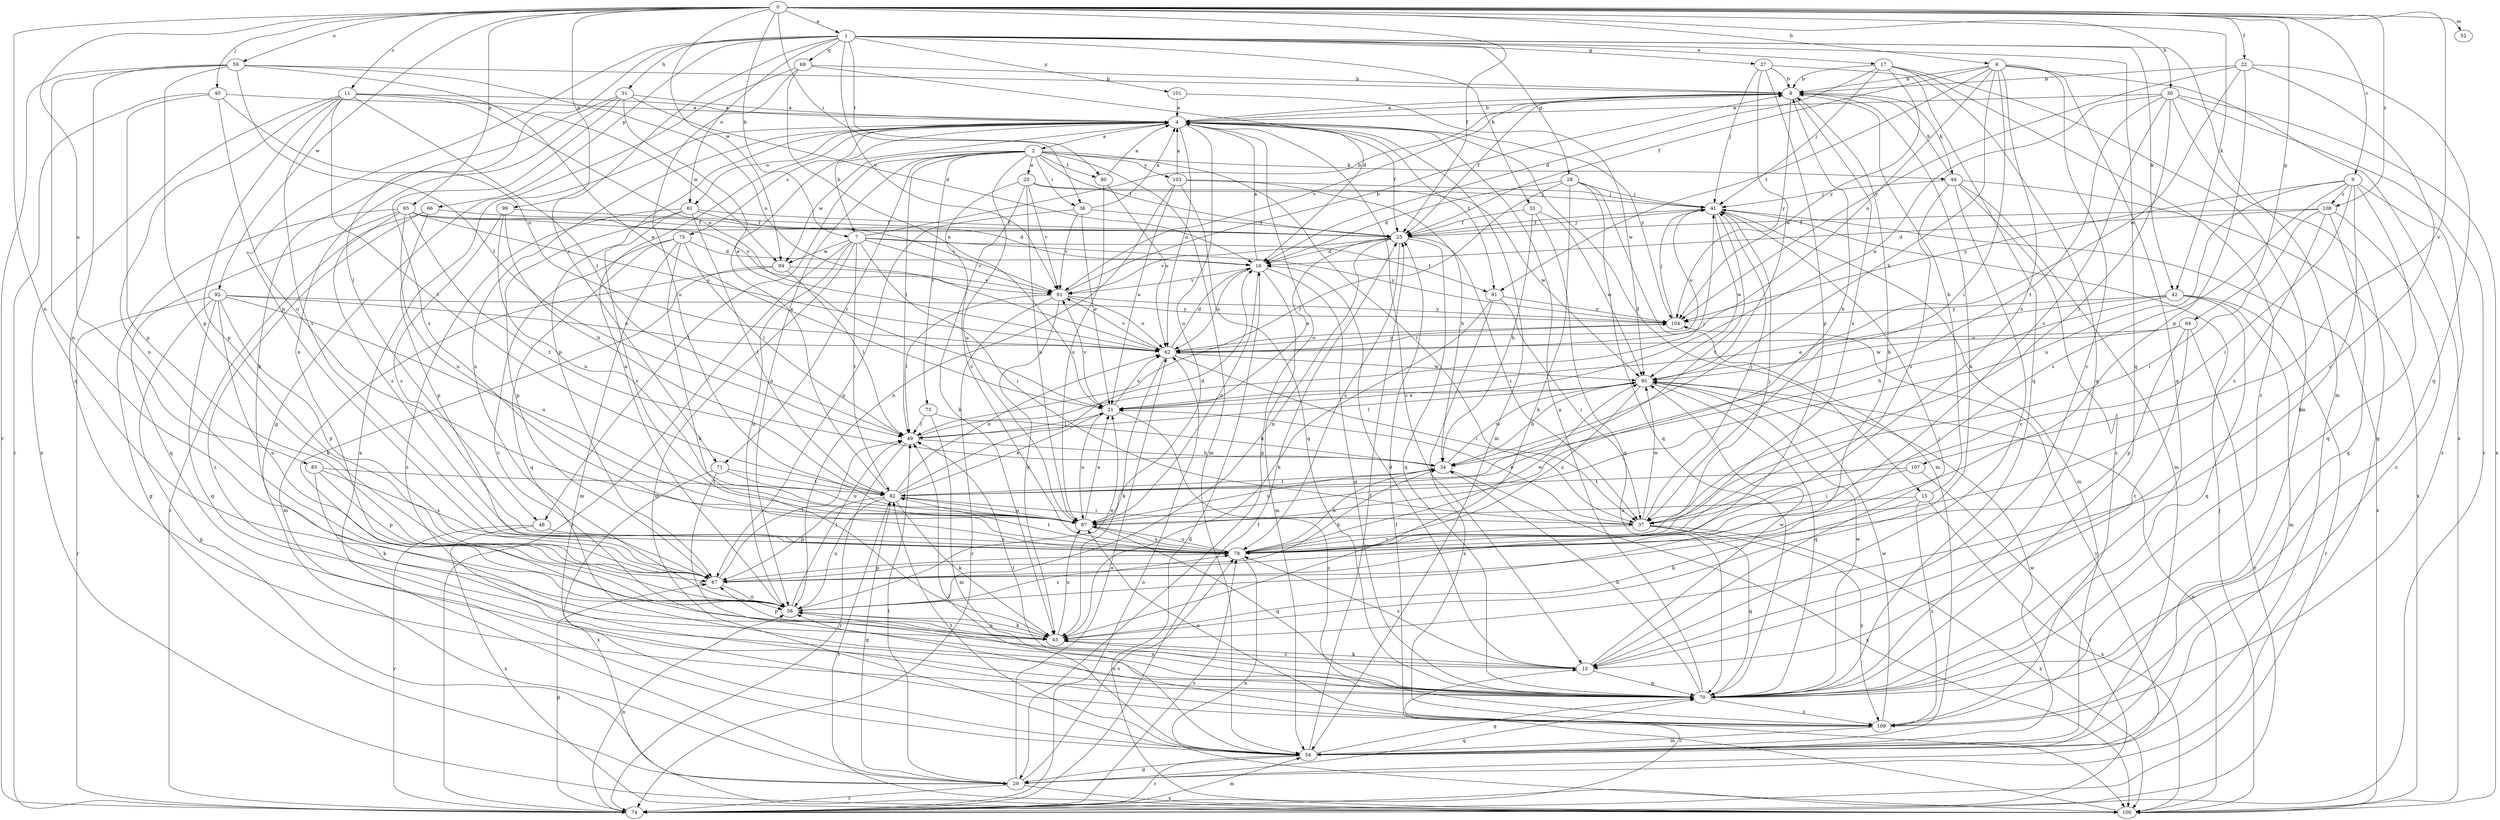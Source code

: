 strict digraph  {
0;
1;
2;
4;
6;
7;
8;
9;
11;
12;
15;
16;
17;
20;
21;
22;
25;
27;
28;
29;
30;
31;
33;
34;
36;
37;
40;
41;
42;
44;
45;
48;
49;
52;
54;
58;
59;
61;
62;
64;
65;
66;
67;
69;
70;
71;
73;
74;
75;
78;
80;
81;
82;
85;
87;
91;
92;
94;
95;
99;
100;
101;
103;
104;
107;
108;
109;
0 -> 1  [label=a];
0 -> 6  [label=b];
0 -> 7  [label=b];
0 -> 9  [label=c];
0 -> 11  [label=c];
0 -> 22  [label=f];
0 -> 25  [label=f];
0 -> 30  [label=h];
0 -> 36  [label=i];
0 -> 40  [label=j];
0 -> 42  [label=k];
0 -> 52  [label=m];
0 -> 58  [label=n];
0 -> 59  [label=o];
0 -> 64  [label=p];
0 -> 65  [label=p];
0 -> 85  [label=u];
0 -> 92  [label=w];
0 -> 94  [label=w];
0 -> 99  [label=x];
0 -> 107  [label=z];
0 -> 108  [label=z];
1 -> 17  [label=e];
1 -> 27  [label=g];
1 -> 28  [label=g];
1 -> 31  [label=h];
1 -> 33  [label=h];
1 -> 42  [label=k];
1 -> 48  [label=l];
1 -> 54  [label=m];
1 -> 61  [label=o];
1 -> 66  [label=p];
1 -> 67  [label=p];
1 -> 69  [label=q];
1 -> 70  [label=q];
1 -> 71  [label=r];
1 -> 80  [label=t];
1 -> 91  [label=v];
1 -> 101  [label=y];
2 -> 20  [label=e];
2 -> 25  [label=f];
2 -> 36  [label=i];
2 -> 37  [label=i];
2 -> 44  [label=k];
2 -> 48  [label=l];
2 -> 49  [label=l];
2 -> 54  [label=m];
2 -> 58  [label=n];
2 -> 71  [label=r];
2 -> 73  [label=r];
2 -> 80  [label=t];
2 -> 87  [label=u];
2 -> 94  [label=w];
2 -> 103  [label=y];
4 -> 2  [label=a];
4 -> 7  [label=b];
4 -> 8  [label=b];
4 -> 12  [label=c];
4 -> 15  [label=d];
4 -> 25  [label=f];
4 -> 29  [label=g];
4 -> 54  [label=m];
4 -> 58  [label=n];
4 -> 61  [label=o];
4 -> 62  [label=o];
4 -> 67  [label=p];
4 -> 75  [label=s];
4 -> 81  [label=t];
4 -> 87  [label=u];
4 -> 104  [label=y];
6 -> 8  [label=b];
6 -> 12  [label=c];
6 -> 25  [label=f];
6 -> 34  [label=h];
6 -> 37  [label=i];
6 -> 62  [label=o];
6 -> 70  [label=q];
6 -> 78  [label=s];
6 -> 81  [label=t];
6 -> 100  [label=x];
7 -> 8  [label=b];
7 -> 37  [label=i];
7 -> 54  [label=m];
7 -> 58  [label=n];
7 -> 74  [label=r];
7 -> 81  [label=t];
7 -> 82  [label=t];
7 -> 91  [label=v];
7 -> 94  [label=w];
7 -> 104  [label=y];
8 -> 4  [label=a];
8 -> 25  [label=f];
8 -> 44  [label=k];
8 -> 45  [label=k];
8 -> 78  [label=s];
8 -> 91  [label=v];
8 -> 104  [label=y];
9 -> 37  [label=i];
9 -> 45  [label=k];
9 -> 70  [label=q];
9 -> 78  [label=s];
9 -> 87  [label=u];
9 -> 104  [label=y];
9 -> 108  [label=z];
9 -> 109  [label=z];
11 -> 4  [label=a];
11 -> 49  [label=l];
11 -> 58  [label=n];
11 -> 62  [label=o];
11 -> 67  [label=p];
11 -> 78  [label=s];
11 -> 82  [label=t];
11 -> 94  [label=w];
11 -> 100  [label=x];
12 -> 16  [label=d];
12 -> 41  [label=j];
12 -> 45  [label=k];
12 -> 70  [label=q];
12 -> 78  [label=s];
12 -> 95  [label=w];
15 -> 8  [label=b];
15 -> 45  [label=k];
15 -> 87  [label=u];
15 -> 100  [label=x];
15 -> 109  [label=z];
16 -> 4  [label=a];
16 -> 54  [label=m];
16 -> 62  [label=o];
16 -> 70  [label=q];
16 -> 87  [label=u];
16 -> 91  [label=v];
17 -> 8  [label=b];
17 -> 16  [label=d];
17 -> 41  [label=j];
17 -> 54  [label=m];
17 -> 70  [label=q];
17 -> 104  [label=y];
17 -> 109  [label=z];
20 -> 41  [label=j];
20 -> 45  [label=k];
20 -> 78  [label=s];
20 -> 87  [label=u];
20 -> 91  [label=v];
20 -> 95  [label=w];
21 -> 49  [label=l];
21 -> 62  [label=o];
21 -> 87  [label=u];
21 -> 91  [label=v];
21 -> 109  [label=z];
22 -> 8  [label=b];
22 -> 12  [label=c];
22 -> 67  [label=p];
22 -> 70  [label=q];
22 -> 95  [label=w];
22 -> 104  [label=y];
25 -> 16  [label=d];
25 -> 21  [label=e];
25 -> 37  [label=i];
25 -> 41  [label=j];
25 -> 58  [label=n];
25 -> 70  [label=q];
25 -> 78  [label=s];
25 -> 91  [label=v];
27 -> 8  [label=b];
27 -> 41  [label=j];
27 -> 67  [label=p];
27 -> 70  [label=q];
27 -> 95  [label=w];
28 -> 16  [label=d];
28 -> 41  [label=j];
28 -> 45  [label=k];
28 -> 49  [label=l];
28 -> 54  [label=m];
28 -> 70  [label=q];
29 -> 4  [label=a];
29 -> 49  [label=l];
29 -> 62  [label=o];
29 -> 70  [label=q];
29 -> 74  [label=r];
29 -> 78  [label=s];
29 -> 100  [label=x];
29 -> 104  [label=y];
30 -> 4  [label=a];
30 -> 21  [label=e];
30 -> 29  [label=g];
30 -> 37  [label=i];
30 -> 74  [label=r];
30 -> 78  [label=s];
30 -> 82  [label=t];
30 -> 100  [label=x];
31 -> 4  [label=a];
31 -> 16  [label=d];
31 -> 21  [label=e];
31 -> 45  [label=k];
31 -> 58  [label=n];
31 -> 78  [label=s];
33 -> 25  [label=f];
33 -> 34  [label=h];
33 -> 70  [label=q];
33 -> 95  [label=w];
34 -> 82  [label=t];
34 -> 87  [label=u];
34 -> 95  [label=w];
34 -> 100  [label=x];
36 -> 4  [label=a];
36 -> 21  [label=e];
36 -> 25  [label=f];
36 -> 67  [label=p];
36 -> 91  [label=v];
37 -> 21  [label=e];
37 -> 41  [label=j];
37 -> 70  [label=q];
37 -> 78  [label=s];
37 -> 95  [label=w];
37 -> 100  [label=x];
37 -> 109  [label=z];
40 -> 4  [label=a];
40 -> 62  [label=o];
40 -> 67  [label=p];
40 -> 74  [label=r];
40 -> 87  [label=u];
41 -> 25  [label=f];
41 -> 54  [label=m];
41 -> 62  [label=o];
41 -> 82  [label=t];
41 -> 95  [label=w];
41 -> 100  [label=x];
42 -> 21  [label=e];
42 -> 34  [label=h];
42 -> 54  [label=m];
42 -> 70  [label=q];
42 -> 74  [label=r];
42 -> 104  [label=y];
44 -> 8  [label=b];
44 -> 12  [label=c];
44 -> 41  [label=j];
44 -> 54  [label=m];
44 -> 78  [label=s];
44 -> 100  [label=x];
44 -> 109  [label=z];
45 -> 12  [label=c];
45 -> 58  [label=n];
45 -> 67  [label=p];
45 -> 87  [label=u];
48 -> 74  [label=r];
48 -> 78  [label=s];
48 -> 100  [label=x];
49 -> 34  [label=h];
49 -> 41  [label=j];
49 -> 74  [label=r];
54 -> 25  [label=f];
54 -> 29  [label=g];
54 -> 49  [label=l];
54 -> 70  [label=q];
54 -> 74  [label=r];
54 -> 82  [label=t];
54 -> 95  [label=w];
58 -> 4  [label=a];
58 -> 8  [label=b];
58 -> 21  [label=e];
58 -> 45  [label=k];
58 -> 49  [label=l];
58 -> 78  [label=s];
59 -> 8  [label=b];
59 -> 21  [label=e];
59 -> 49  [label=l];
59 -> 58  [label=n];
59 -> 62  [label=o];
59 -> 67  [label=p];
59 -> 70  [label=q];
59 -> 74  [label=r];
61 -> 25  [label=f];
61 -> 67  [label=p];
61 -> 78  [label=s];
61 -> 82  [label=t];
61 -> 91  [label=v];
61 -> 109  [label=z];
62 -> 16  [label=d];
62 -> 37  [label=i];
62 -> 45  [label=k];
62 -> 91  [label=v];
62 -> 95  [label=w];
62 -> 104  [label=y];
64 -> 12  [label=c];
64 -> 62  [label=o];
64 -> 67  [label=p];
64 -> 74  [label=r];
64 -> 95  [label=w];
65 -> 16  [label=d];
65 -> 25  [label=f];
65 -> 29  [label=g];
65 -> 62  [label=o];
65 -> 70  [label=q];
65 -> 78  [label=s];
65 -> 82  [label=t];
65 -> 87  [label=u];
65 -> 91  [label=v];
66 -> 25  [label=f];
66 -> 67  [label=p];
66 -> 74  [label=r];
66 -> 109  [label=z];
67 -> 34  [label=h];
67 -> 49  [label=l];
67 -> 58  [label=n];
69 -> 8  [label=b];
69 -> 16  [label=d];
69 -> 21  [label=e];
69 -> 29  [label=g];
69 -> 87  [label=u];
70 -> 4  [label=a];
70 -> 34  [label=h];
70 -> 49  [label=l];
70 -> 58  [label=n];
70 -> 95  [label=w];
70 -> 109  [label=z];
71 -> 70  [label=q];
71 -> 82  [label=t];
71 -> 87  [label=u];
71 -> 100  [label=x];
73 -> 34  [label=h];
73 -> 49  [label=l];
73 -> 54  [label=m];
74 -> 12  [label=c];
74 -> 25  [label=f];
74 -> 54  [label=m];
74 -> 58  [label=n];
74 -> 62  [label=o];
74 -> 67  [label=p];
74 -> 78  [label=s];
75 -> 12  [label=c];
75 -> 16  [label=d];
75 -> 45  [label=k];
75 -> 49  [label=l];
75 -> 54  [label=m];
75 -> 70  [label=q];
78 -> 34  [label=h];
78 -> 41  [label=j];
78 -> 67  [label=p];
78 -> 82  [label=t];
78 -> 87  [label=u];
78 -> 95  [label=w];
78 -> 100  [label=x];
80 -> 4  [label=a];
80 -> 62  [label=o];
80 -> 87  [label=u];
81 -> 37  [label=i];
81 -> 45  [label=k];
81 -> 100  [label=x];
81 -> 104  [label=y];
82 -> 4  [label=a];
82 -> 16  [label=d];
82 -> 21  [label=e];
82 -> 29  [label=g];
82 -> 37  [label=i];
82 -> 45  [label=k];
82 -> 58  [label=n];
82 -> 62  [label=o];
82 -> 67  [label=p];
82 -> 87  [label=u];
85 -> 45  [label=k];
85 -> 67  [label=p];
85 -> 78  [label=s];
85 -> 82  [label=t];
87 -> 8  [label=b];
87 -> 21  [label=e];
87 -> 70  [label=q];
87 -> 78  [label=s];
91 -> 8  [label=b];
91 -> 45  [label=k];
91 -> 49  [label=l];
91 -> 62  [label=o];
91 -> 74  [label=r];
91 -> 104  [label=y];
92 -> 29  [label=g];
92 -> 58  [label=n];
92 -> 62  [label=o];
92 -> 67  [label=p];
92 -> 70  [label=q];
92 -> 74  [label=r];
92 -> 87  [label=u];
92 -> 104  [label=y];
94 -> 45  [label=k];
94 -> 49  [label=l];
94 -> 54  [label=m];
94 -> 91  [label=v];
95 -> 21  [label=e];
95 -> 34  [label=h];
95 -> 49  [label=l];
95 -> 70  [label=q];
95 -> 78  [label=s];
95 -> 100  [label=x];
99 -> 25  [label=f];
99 -> 34  [label=h];
99 -> 78  [label=s];
99 -> 87  [label=u];
100 -> 16  [label=d];
100 -> 25  [label=f];
100 -> 41  [label=j];
100 -> 82  [label=t];
101 -> 4  [label=a];
101 -> 95  [label=w];
103 -> 4  [label=a];
103 -> 21  [label=e];
103 -> 34  [label=h];
103 -> 41  [label=j];
103 -> 58  [label=n];
103 -> 70  [label=q];
104 -> 41  [label=j];
104 -> 62  [label=o];
107 -> 37  [label=i];
107 -> 74  [label=r];
107 -> 82  [label=t];
108 -> 16  [label=d];
108 -> 25  [label=f];
108 -> 37  [label=i];
108 -> 70  [label=q];
108 -> 78  [label=s];
108 -> 109  [label=z];
109 -> 54  [label=m];
109 -> 58  [label=n];
109 -> 87  [label=u];
109 -> 95  [label=w];
}
